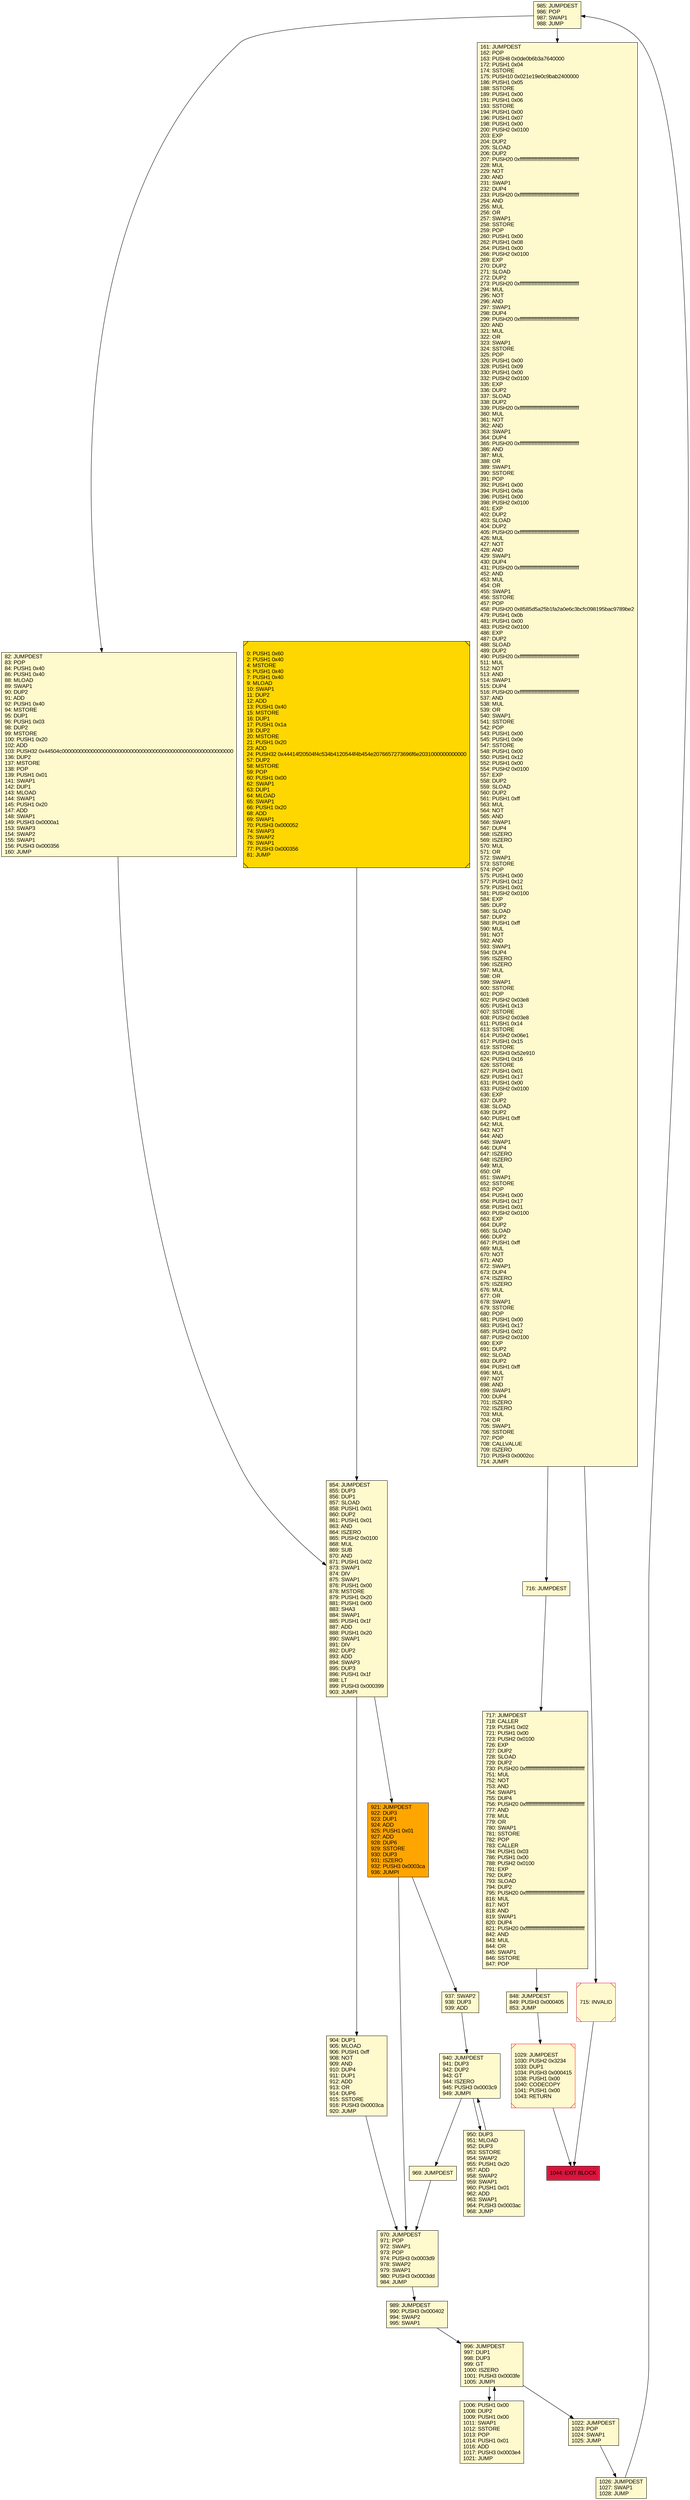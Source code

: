 digraph G {
bgcolor=transparent rankdir=UD;
node [shape=box style=filled color=black fillcolor=white fontname=arial fontcolor=black];
1029 [label="1029: JUMPDEST\l1030: PUSH2 0x3234\l1033: DUP1\l1034: PUSH3 0x000415\l1038: PUSH1 0x00\l1040: CODECOPY\l1041: PUSH1 0x00\l1043: RETURN\l" fillcolor=lemonchiffon shape=Msquare color=crimson ];
82 [label="82: JUMPDEST\l83: POP\l84: PUSH1 0x40\l86: PUSH1 0x40\l88: MLOAD\l89: SWAP1\l90: DUP2\l91: ADD\l92: PUSH1 0x40\l94: MSTORE\l95: DUP1\l96: PUSH1 0x03\l98: DUP2\l99: MSTORE\l100: PUSH1 0x20\l102: ADD\l103: PUSH32 0x44504c0000000000000000000000000000000000000000000000000000000000\l136: DUP2\l137: MSTORE\l138: POP\l139: PUSH1 0x01\l141: SWAP1\l142: DUP1\l143: MLOAD\l144: SWAP1\l145: PUSH1 0x20\l147: ADD\l148: SWAP1\l149: PUSH3 0x0000a1\l153: SWAP3\l154: SWAP2\l155: SWAP1\l156: PUSH3 0x000356\l160: JUMP\l" fillcolor=lemonchiffon ];
716 [label="716: JUMPDEST\l" fillcolor=lemonchiffon ];
161 [label="161: JUMPDEST\l162: POP\l163: PUSH8 0x0de0b6b3a7640000\l172: PUSH1 0x04\l174: SSTORE\l175: PUSH10 0x021e19e0c9bab2400000\l186: PUSH1 0x05\l188: SSTORE\l189: PUSH1 0x00\l191: PUSH1 0x06\l193: SSTORE\l194: PUSH1 0x00\l196: PUSH1 0x07\l198: PUSH1 0x00\l200: PUSH2 0x0100\l203: EXP\l204: DUP2\l205: SLOAD\l206: DUP2\l207: PUSH20 0xffffffffffffffffffffffffffffffffffffffff\l228: MUL\l229: NOT\l230: AND\l231: SWAP1\l232: DUP4\l233: PUSH20 0xffffffffffffffffffffffffffffffffffffffff\l254: AND\l255: MUL\l256: OR\l257: SWAP1\l258: SSTORE\l259: POP\l260: PUSH1 0x00\l262: PUSH1 0x08\l264: PUSH1 0x00\l266: PUSH2 0x0100\l269: EXP\l270: DUP2\l271: SLOAD\l272: DUP2\l273: PUSH20 0xffffffffffffffffffffffffffffffffffffffff\l294: MUL\l295: NOT\l296: AND\l297: SWAP1\l298: DUP4\l299: PUSH20 0xffffffffffffffffffffffffffffffffffffffff\l320: AND\l321: MUL\l322: OR\l323: SWAP1\l324: SSTORE\l325: POP\l326: PUSH1 0x00\l328: PUSH1 0x09\l330: PUSH1 0x00\l332: PUSH2 0x0100\l335: EXP\l336: DUP2\l337: SLOAD\l338: DUP2\l339: PUSH20 0xffffffffffffffffffffffffffffffffffffffff\l360: MUL\l361: NOT\l362: AND\l363: SWAP1\l364: DUP4\l365: PUSH20 0xffffffffffffffffffffffffffffffffffffffff\l386: AND\l387: MUL\l388: OR\l389: SWAP1\l390: SSTORE\l391: POP\l392: PUSH1 0x00\l394: PUSH1 0x0a\l396: PUSH1 0x00\l398: PUSH2 0x0100\l401: EXP\l402: DUP2\l403: SLOAD\l404: DUP2\l405: PUSH20 0xffffffffffffffffffffffffffffffffffffffff\l426: MUL\l427: NOT\l428: AND\l429: SWAP1\l430: DUP4\l431: PUSH20 0xffffffffffffffffffffffffffffffffffffffff\l452: AND\l453: MUL\l454: OR\l455: SWAP1\l456: SSTORE\l457: POP\l458: PUSH20 0x8585d5a25b1fa2a0e6c3bcfc098195bac9789be2\l479: PUSH1 0x0b\l481: PUSH1 0x00\l483: PUSH2 0x0100\l486: EXP\l487: DUP2\l488: SLOAD\l489: DUP2\l490: PUSH20 0xffffffffffffffffffffffffffffffffffffffff\l511: MUL\l512: NOT\l513: AND\l514: SWAP1\l515: DUP4\l516: PUSH20 0xffffffffffffffffffffffffffffffffffffffff\l537: AND\l538: MUL\l539: OR\l540: SWAP1\l541: SSTORE\l542: POP\l543: PUSH1 0x00\l545: PUSH1 0x0e\l547: SSTORE\l548: PUSH1 0x00\l550: PUSH1 0x12\l552: PUSH1 0x00\l554: PUSH2 0x0100\l557: EXP\l558: DUP2\l559: SLOAD\l560: DUP2\l561: PUSH1 0xff\l563: MUL\l564: NOT\l565: AND\l566: SWAP1\l567: DUP4\l568: ISZERO\l569: ISZERO\l570: MUL\l571: OR\l572: SWAP1\l573: SSTORE\l574: POP\l575: PUSH1 0x00\l577: PUSH1 0x12\l579: PUSH1 0x01\l581: PUSH2 0x0100\l584: EXP\l585: DUP2\l586: SLOAD\l587: DUP2\l588: PUSH1 0xff\l590: MUL\l591: NOT\l592: AND\l593: SWAP1\l594: DUP4\l595: ISZERO\l596: ISZERO\l597: MUL\l598: OR\l599: SWAP1\l600: SSTORE\l601: POP\l602: PUSH2 0x03e8\l605: PUSH1 0x13\l607: SSTORE\l608: PUSH2 0x03e8\l611: PUSH1 0x14\l613: SSTORE\l614: PUSH2 0x06e1\l617: PUSH1 0x15\l619: SSTORE\l620: PUSH3 0x52e910\l624: PUSH1 0x16\l626: SSTORE\l627: PUSH1 0x01\l629: PUSH1 0x17\l631: PUSH1 0x00\l633: PUSH2 0x0100\l636: EXP\l637: DUP2\l638: SLOAD\l639: DUP2\l640: PUSH1 0xff\l642: MUL\l643: NOT\l644: AND\l645: SWAP1\l646: DUP4\l647: ISZERO\l648: ISZERO\l649: MUL\l650: OR\l651: SWAP1\l652: SSTORE\l653: POP\l654: PUSH1 0x00\l656: PUSH1 0x17\l658: PUSH1 0x01\l660: PUSH2 0x0100\l663: EXP\l664: DUP2\l665: SLOAD\l666: DUP2\l667: PUSH1 0xff\l669: MUL\l670: NOT\l671: AND\l672: SWAP1\l673: DUP4\l674: ISZERO\l675: ISZERO\l676: MUL\l677: OR\l678: SWAP1\l679: SSTORE\l680: POP\l681: PUSH1 0x00\l683: PUSH1 0x17\l685: PUSH1 0x02\l687: PUSH2 0x0100\l690: EXP\l691: DUP2\l692: SLOAD\l693: DUP2\l694: PUSH1 0xff\l696: MUL\l697: NOT\l698: AND\l699: SWAP1\l700: DUP4\l701: ISZERO\l702: ISZERO\l703: MUL\l704: OR\l705: SWAP1\l706: SSTORE\l707: POP\l708: CALLVALUE\l709: ISZERO\l710: PUSH3 0x0002cc\l714: JUMPI\l" fillcolor=lemonchiffon ];
969 [label="969: JUMPDEST\l" fillcolor=lemonchiffon ];
1006 [label="1006: PUSH1 0x00\l1008: DUP2\l1009: PUSH1 0x00\l1011: SWAP1\l1012: SSTORE\l1013: POP\l1014: PUSH1 0x01\l1016: ADD\l1017: PUSH3 0x0003e4\l1021: JUMP\l" fillcolor=lemonchiffon ];
970 [label="970: JUMPDEST\l971: POP\l972: SWAP1\l973: POP\l974: PUSH3 0x0003d9\l978: SWAP2\l979: SWAP1\l980: PUSH3 0x0003dd\l984: JUMP\l" fillcolor=lemonchiffon ];
940 [label="940: JUMPDEST\l941: DUP3\l942: DUP2\l943: GT\l944: ISZERO\l945: PUSH3 0x0003c9\l949: JUMPI\l" fillcolor=lemonchiffon ];
985 [label="985: JUMPDEST\l986: POP\l987: SWAP1\l988: JUMP\l" fillcolor=lemonchiffon ];
854 [label="854: JUMPDEST\l855: DUP3\l856: DUP1\l857: SLOAD\l858: PUSH1 0x01\l860: DUP2\l861: PUSH1 0x01\l863: AND\l864: ISZERO\l865: PUSH2 0x0100\l868: MUL\l869: SUB\l870: AND\l871: PUSH1 0x02\l873: SWAP1\l874: DIV\l875: SWAP1\l876: PUSH1 0x00\l878: MSTORE\l879: PUSH1 0x20\l881: PUSH1 0x00\l883: SHA3\l884: SWAP1\l885: PUSH1 0x1f\l887: ADD\l888: PUSH1 0x20\l890: SWAP1\l891: DIV\l892: DUP2\l893: ADD\l894: SWAP3\l895: DUP3\l896: PUSH1 0x1f\l898: LT\l899: PUSH3 0x000399\l903: JUMPI\l" fillcolor=lemonchiffon ];
937 [label="937: SWAP2\l938: DUP3\l939: ADD\l" fillcolor=lemonchiffon ];
904 [label="904: DUP1\l905: MLOAD\l906: PUSH1 0xff\l908: NOT\l909: AND\l910: DUP4\l911: DUP1\l912: ADD\l913: OR\l914: DUP6\l915: SSTORE\l916: PUSH3 0x0003ca\l920: JUMP\l" fillcolor=lemonchiffon ];
921 [label="921: JUMPDEST\l922: DUP3\l923: DUP1\l924: ADD\l925: PUSH1 0x01\l927: ADD\l928: DUP6\l929: SSTORE\l930: DUP3\l931: ISZERO\l932: PUSH3 0x0003ca\l936: JUMPI\l" fillcolor=orange ];
848 [label="848: JUMPDEST\l849: PUSH3 0x000405\l853: JUMP\l" fillcolor=lemonchiffon ];
1022 [label="1022: JUMPDEST\l1023: POP\l1024: SWAP1\l1025: JUMP\l" fillcolor=lemonchiffon ];
996 [label="996: JUMPDEST\l997: DUP1\l998: DUP3\l999: GT\l1000: ISZERO\l1001: PUSH3 0x0003fe\l1005: JUMPI\l" fillcolor=lemonchiffon ];
989 [label="989: JUMPDEST\l990: PUSH3 0x000402\l994: SWAP2\l995: SWAP1\l" fillcolor=lemonchiffon ];
950 [label="950: DUP3\l951: MLOAD\l952: DUP3\l953: SSTORE\l954: SWAP2\l955: PUSH1 0x20\l957: ADD\l958: SWAP2\l959: SWAP1\l960: PUSH1 0x01\l962: ADD\l963: SWAP1\l964: PUSH3 0x0003ac\l968: JUMP\l" fillcolor=lemonchiffon ];
0 [label="0: PUSH1 0x60\l2: PUSH1 0x40\l4: MSTORE\l5: PUSH1 0x40\l7: PUSH1 0x40\l9: MLOAD\l10: SWAP1\l11: DUP2\l12: ADD\l13: PUSH1 0x40\l15: MSTORE\l16: DUP1\l17: PUSH1 0x1a\l19: DUP2\l20: MSTORE\l21: PUSH1 0x20\l23: ADD\l24: PUSH32 0x44414f20504f4c534b4120544f4b454e2076657273696f6e2031000000000000\l57: DUP2\l58: MSTORE\l59: POP\l60: PUSH1 0x00\l62: SWAP1\l63: DUP1\l64: MLOAD\l65: SWAP1\l66: PUSH1 0x20\l68: ADD\l69: SWAP1\l70: PUSH3 0x000052\l74: SWAP3\l75: SWAP2\l76: SWAP1\l77: PUSH3 0x000356\l81: JUMP\l" fillcolor=lemonchiffon shape=Msquare fillcolor=gold ];
715 [label="715: INVALID\l" fillcolor=lemonchiffon shape=Msquare color=crimson ];
1044 [label="1044: EXIT BLOCK\l" fillcolor=crimson ];
717 [label="717: JUMPDEST\l718: CALLER\l719: PUSH1 0x02\l721: PUSH1 0x00\l723: PUSH2 0x0100\l726: EXP\l727: DUP2\l728: SLOAD\l729: DUP2\l730: PUSH20 0xffffffffffffffffffffffffffffffffffffffff\l751: MUL\l752: NOT\l753: AND\l754: SWAP1\l755: DUP4\l756: PUSH20 0xffffffffffffffffffffffffffffffffffffffff\l777: AND\l778: MUL\l779: OR\l780: SWAP1\l781: SSTORE\l782: POP\l783: CALLER\l784: PUSH1 0x03\l786: PUSH1 0x00\l788: PUSH2 0x0100\l791: EXP\l792: DUP2\l793: SLOAD\l794: DUP2\l795: PUSH20 0xffffffffffffffffffffffffffffffffffffffff\l816: MUL\l817: NOT\l818: AND\l819: SWAP1\l820: DUP4\l821: PUSH20 0xffffffffffffffffffffffffffffffffffffffff\l842: AND\l843: MUL\l844: OR\l845: SWAP1\l846: SSTORE\l847: POP\l" fillcolor=lemonchiffon ];
1026 [label="1026: JUMPDEST\l1027: SWAP1\l1028: JUMP\l" fillcolor=lemonchiffon ];
161 -> 716;
854 -> 904;
904 -> 970;
985 -> 161;
82 -> 854;
940 -> 969;
848 -> 1029;
970 -> 989;
1029 -> 1044;
716 -> 717;
717 -> 848;
1022 -> 1026;
715 -> 1044;
996 -> 1022;
937 -> 940;
969 -> 970;
854 -> 921;
921 -> 937;
985 -> 82;
921 -> 970;
996 -> 1006;
1006 -> 996;
161 -> 715;
940 -> 950;
950 -> 940;
989 -> 996;
0 -> 854;
1026 -> 985;
}